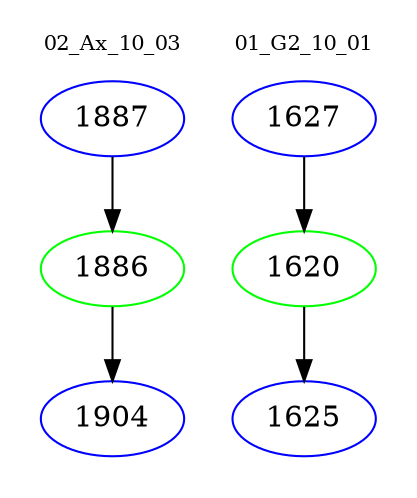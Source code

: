 digraph{
subgraph cluster_0 {
color = white
label = "02_Ax_10_03";
fontsize=10;
T0_1887 [label="1887", color="blue"]
T0_1887 -> T0_1886 [color="black"]
T0_1886 [label="1886", color="green"]
T0_1886 -> T0_1904 [color="black"]
T0_1904 [label="1904", color="blue"]
}
subgraph cluster_1 {
color = white
label = "01_G2_10_01";
fontsize=10;
T1_1627 [label="1627", color="blue"]
T1_1627 -> T1_1620 [color="black"]
T1_1620 [label="1620", color="green"]
T1_1620 -> T1_1625 [color="black"]
T1_1625 [label="1625", color="blue"]
}
}
